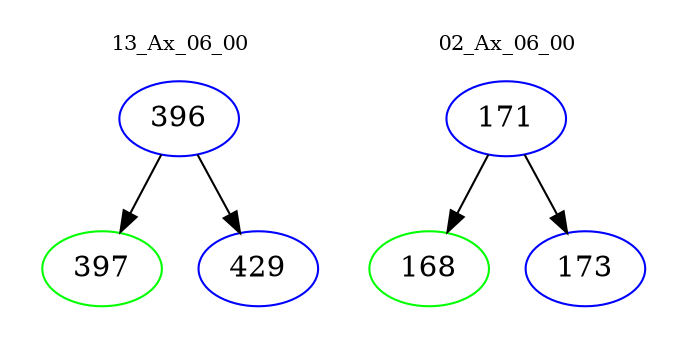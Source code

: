 digraph{
subgraph cluster_0 {
color = white
label = "13_Ax_06_00";
fontsize=10;
T0_396 [label="396", color="blue"]
T0_396 -> T0_397 [color="black"]
T0_397 [label="397", color="green"]
T0_396 -> T0_429 [color="black"]
T0_429 [label="429", color="blue"]
}
subgraph cluster_1 {
color = white
label = "02_Ax_06_00";
fontsize=10;
T1_171 [label="171", color="blue"]
T1_171 -> T1_168 [color="black"]
T1_168 [label="168", color="green"]
T1_171 -> T1_173 [color="black"]
T1_173 [label="173", color="blue"]
}
}
